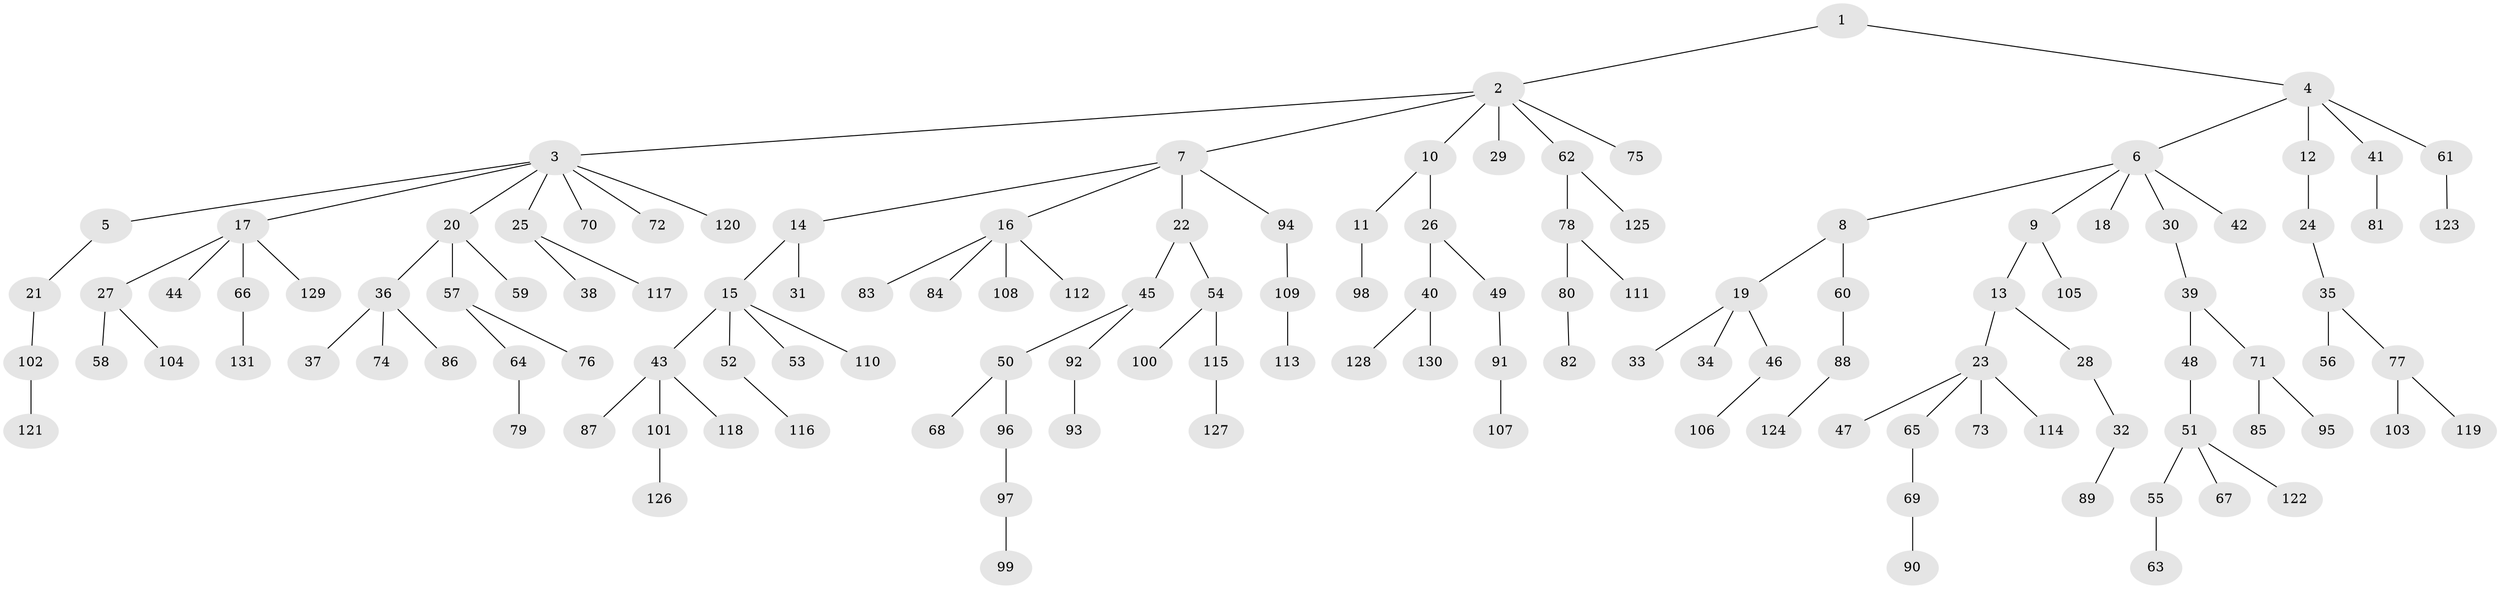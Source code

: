 // Generated by graph-tools (version 1.1) at 2025/26/03/09/25 03:26:32]
// undirected, 131 vertices, 130 edges
graph export_dot {
graph [start="1"]
  node [color=gray90,style=filled];
  1;
  2;
  3;
  4;
  5;
  6;
  7;
  8;
  9;
  10;
  11;
  12;
  13;
  14;
  15;
  16;
  17;
  18;
  19;
  20;
  21;
  22;
  23;
  24;
  25;
  26;
  27;
  28;
  29;
  30;
  31;
  32;
  33;
  34;
  35;
  36;
  37;
  38;
  39;
  40;
  41;
  42;
  43;
  44;
  45;
  46;
  47;
  48;
  49;
  50;
  51;
  52;
  53;
  54;
  55;
  56;
  57;
  58;
  59;
  60;
  61;
  62;
  63;
  64;
  65;
  66;
  67;
  68;
  69;
  70;
  71;
  72;
  73;
  74;
  75;
  76;
  77;
  78;
  79;
  80;
  81;
  82;
  83;
  84;
  85;
  86;
  87;
  88;
  89;
  90;
  91;
  92;
  93;
  94;
  95;
  96;
  97;
  98;
  99;
  100;
  101;
  102;
  103;
  104;
  105;
  106;
  107;
  108;
  109;
  110;
  111;
  112;
  113;
  114;
  115;
  116;
  117;
  118;
  119;
  120;
  121;
  122;
  123;
  124;
  125;
  126;
  127;
  128;
  129;
  130;
  131;
  1 -- 2;
  1 -- 4;
  2 -- 3;
  2 -- 7;
  2 -- 10;
  2 -- 29;
  2 -- 62;
  2 -- 75;
  3 -- 5;
  3 -- 17;
  3 -- 20;
  3 -- 25;
  3 -- 70;
  3 -- 72;
  3 -- 120;
  4 -- 6;
  4 -- 12;
  4 -- 41;
  4 -- 61;
  5 -- 21;
  6 -- 8;
  6 -- 9;
  6 -- 18;
  6 -- 30;
  6 -- 42;
  7 -- 14;
  7 -- 16;
  7 -- 22;
  7 -- 94;
  8 -- 19;
  8 -- 60;
  9 -- 13;
  9 -- 105;
  10 -- 11;
  10 -- 26;
  11 -- 98;
  12 -- 24;
  13 -- 23;
  13 -- 28;
  14 -- 15;
  14 -- 31;
  15 -- 43;
  15 -- 52;
  15 -- 53;
  15 -- 110;
  16 -- 83;
  16 -- 84;
  16 -- 108;
  16 -- 112;
  17 -- 27;
  17 -- 44;
  17 -- 66;
  17 -- 129;
  19 -- 33;
  19 -- 34;
  19 -- 46;
  20 -- 36;
  20 -- 57;
  20 -- 59;
  21 -- 102;
  22 -- 45;
  22 -- 54;
  23 -- 47;
  23 -- 65;
  23 -- 73;
  23 -- 114;
  24 -- 35;
  25 -- 38;
  25 -- 117;
  26 -- 40;
  26 -- 49;
  27 -- 58;
  27 -- 104;
  28 -- 32;
  30 -- 39;
  32 -- 89;
  35 -- 56;
  35 -- 77;
  36 -- 37;
  36 -- 74;
  36 -- 86;
  39 -- 48;
  39 -- 71;
  40 -- 128;
  40 -- 130;
  41 -- 81;
  43 -- 87;
  43 -- 101;
  43 -- 118;
  45 -- 50;
  45 -- 92;
  46 -- 106;
  48 -- 51;
  49 -- 91;
  50 -- 68;
  50 -- 96;
  51 -- 55;
  51 -- 67;
  51 -- 122;
  52 -- 116;
  54 -- 100;
  54 -- 115;
  55 -- 63;
  57 -- 64;
  57 -- 76;
  60 -- 88;
  61 -- 123;
  62 -- 78;
  62 -- 125;
  64 -- 79;
  65 -- 69;
  66 -- 131;
  69 -- 90;
  71 -- 85;
  71 -- 95;
  77 -- 103;
  77 -- 119;
  78 -- 80;
  78 -- 111;
  80 -- 82;
  88 -- 124;
  91 -- 107;
  92 -- 93;
  94 -- 109;
  96 -- 97;
  97 -- 99;
  101 -- 126;
  102 -- 121;
  109 -- 113;
  115 -- 127;
}
